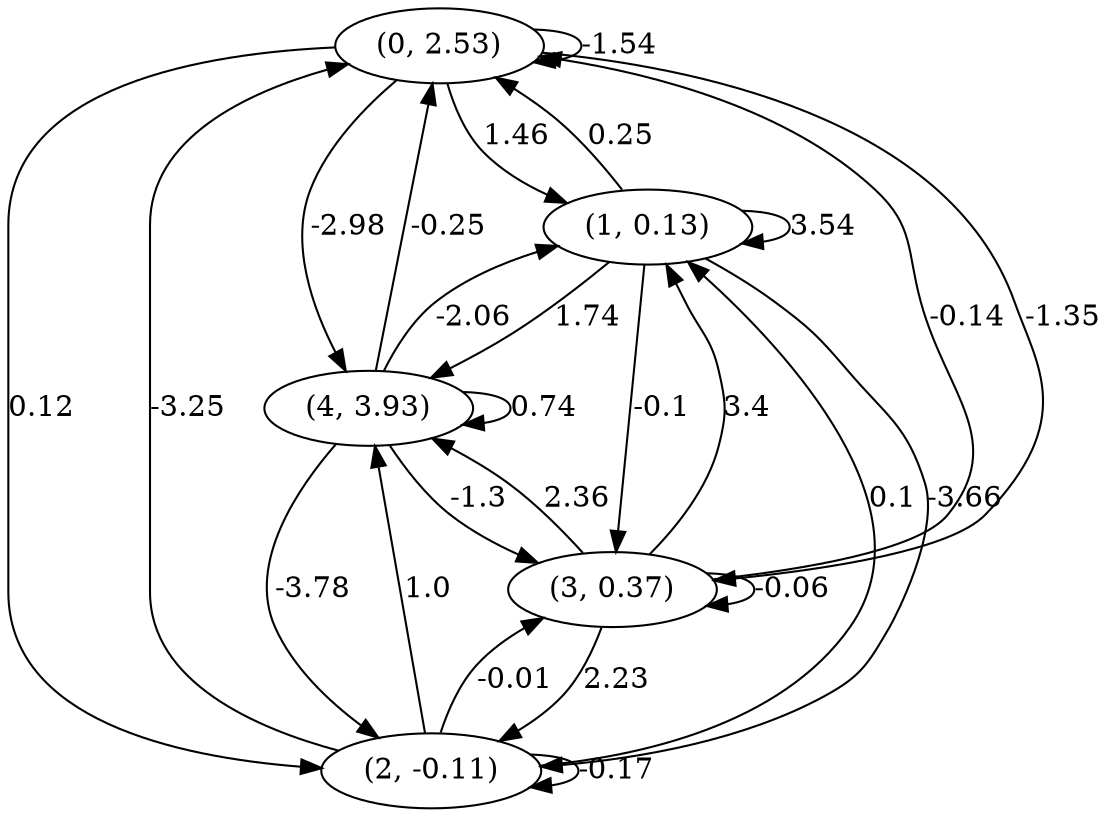 digraph {
    0 [ label = "(0, 2.53)" ]
    1 [ label = "(1, 0.13)" ]
    2 [ label = "(2, -0.11)" ]
    3 [ label = "(3, 0.37)" ]
    4 [ label = "(4, 3.93)" ]
    0 -> 0 [ label = "-1.54" ]
    1 -> 1 [ label = "3.54" ]
    2 -> 2 [ label = "-0.17" ]
    3 -> 3 [ label = "-0.06" ]
    4 -> 4 [ label = "0.74" ]
    1 -> 0 [ label = "0.25" ]
    2 -> 0 [ label = "-3.25" ]
    3 -> 0 [ label = "-0.14" ]
    4 -> 0 [ label = "-0.25" ]
    0 -> 1 [ label = "1.46" ]
    2 -> 1 [ label = "0.1" ]
    3 -> 1 [ label = "3.4" ]
    4 -> 1 [ label = "-2.06" ]
    0 -> 2 [ label = "0.12" ]
    1 -> 2 [ label = "-3.66" ]
    3 -> 2 [ label = "2.23" ]
    4 -> 2 [ label = "-3.78" ]
    0 -> 3 [ label = "-1.35" ]
    1 -> 3 [ label = "-0.1" ]
    2 -> 3 [ label = "-0.01" ]
    4 -> 3 [ label = "-1.3" ]
    0 -> 4 [ label = "-2.98" ]
    1 -> 4 [ label = "1.74" ]
    2 -> 4 [ label = "1.0" ]
    3 -> 4 [ label = "2.36" ]
}

